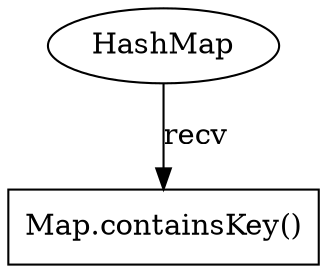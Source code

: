digraph "11689" {
1 [label="Map.containsKey()" shape=box]
2 [label="HashMap" shape=ellipse]
2 -> 1 [label="recv"];
}
